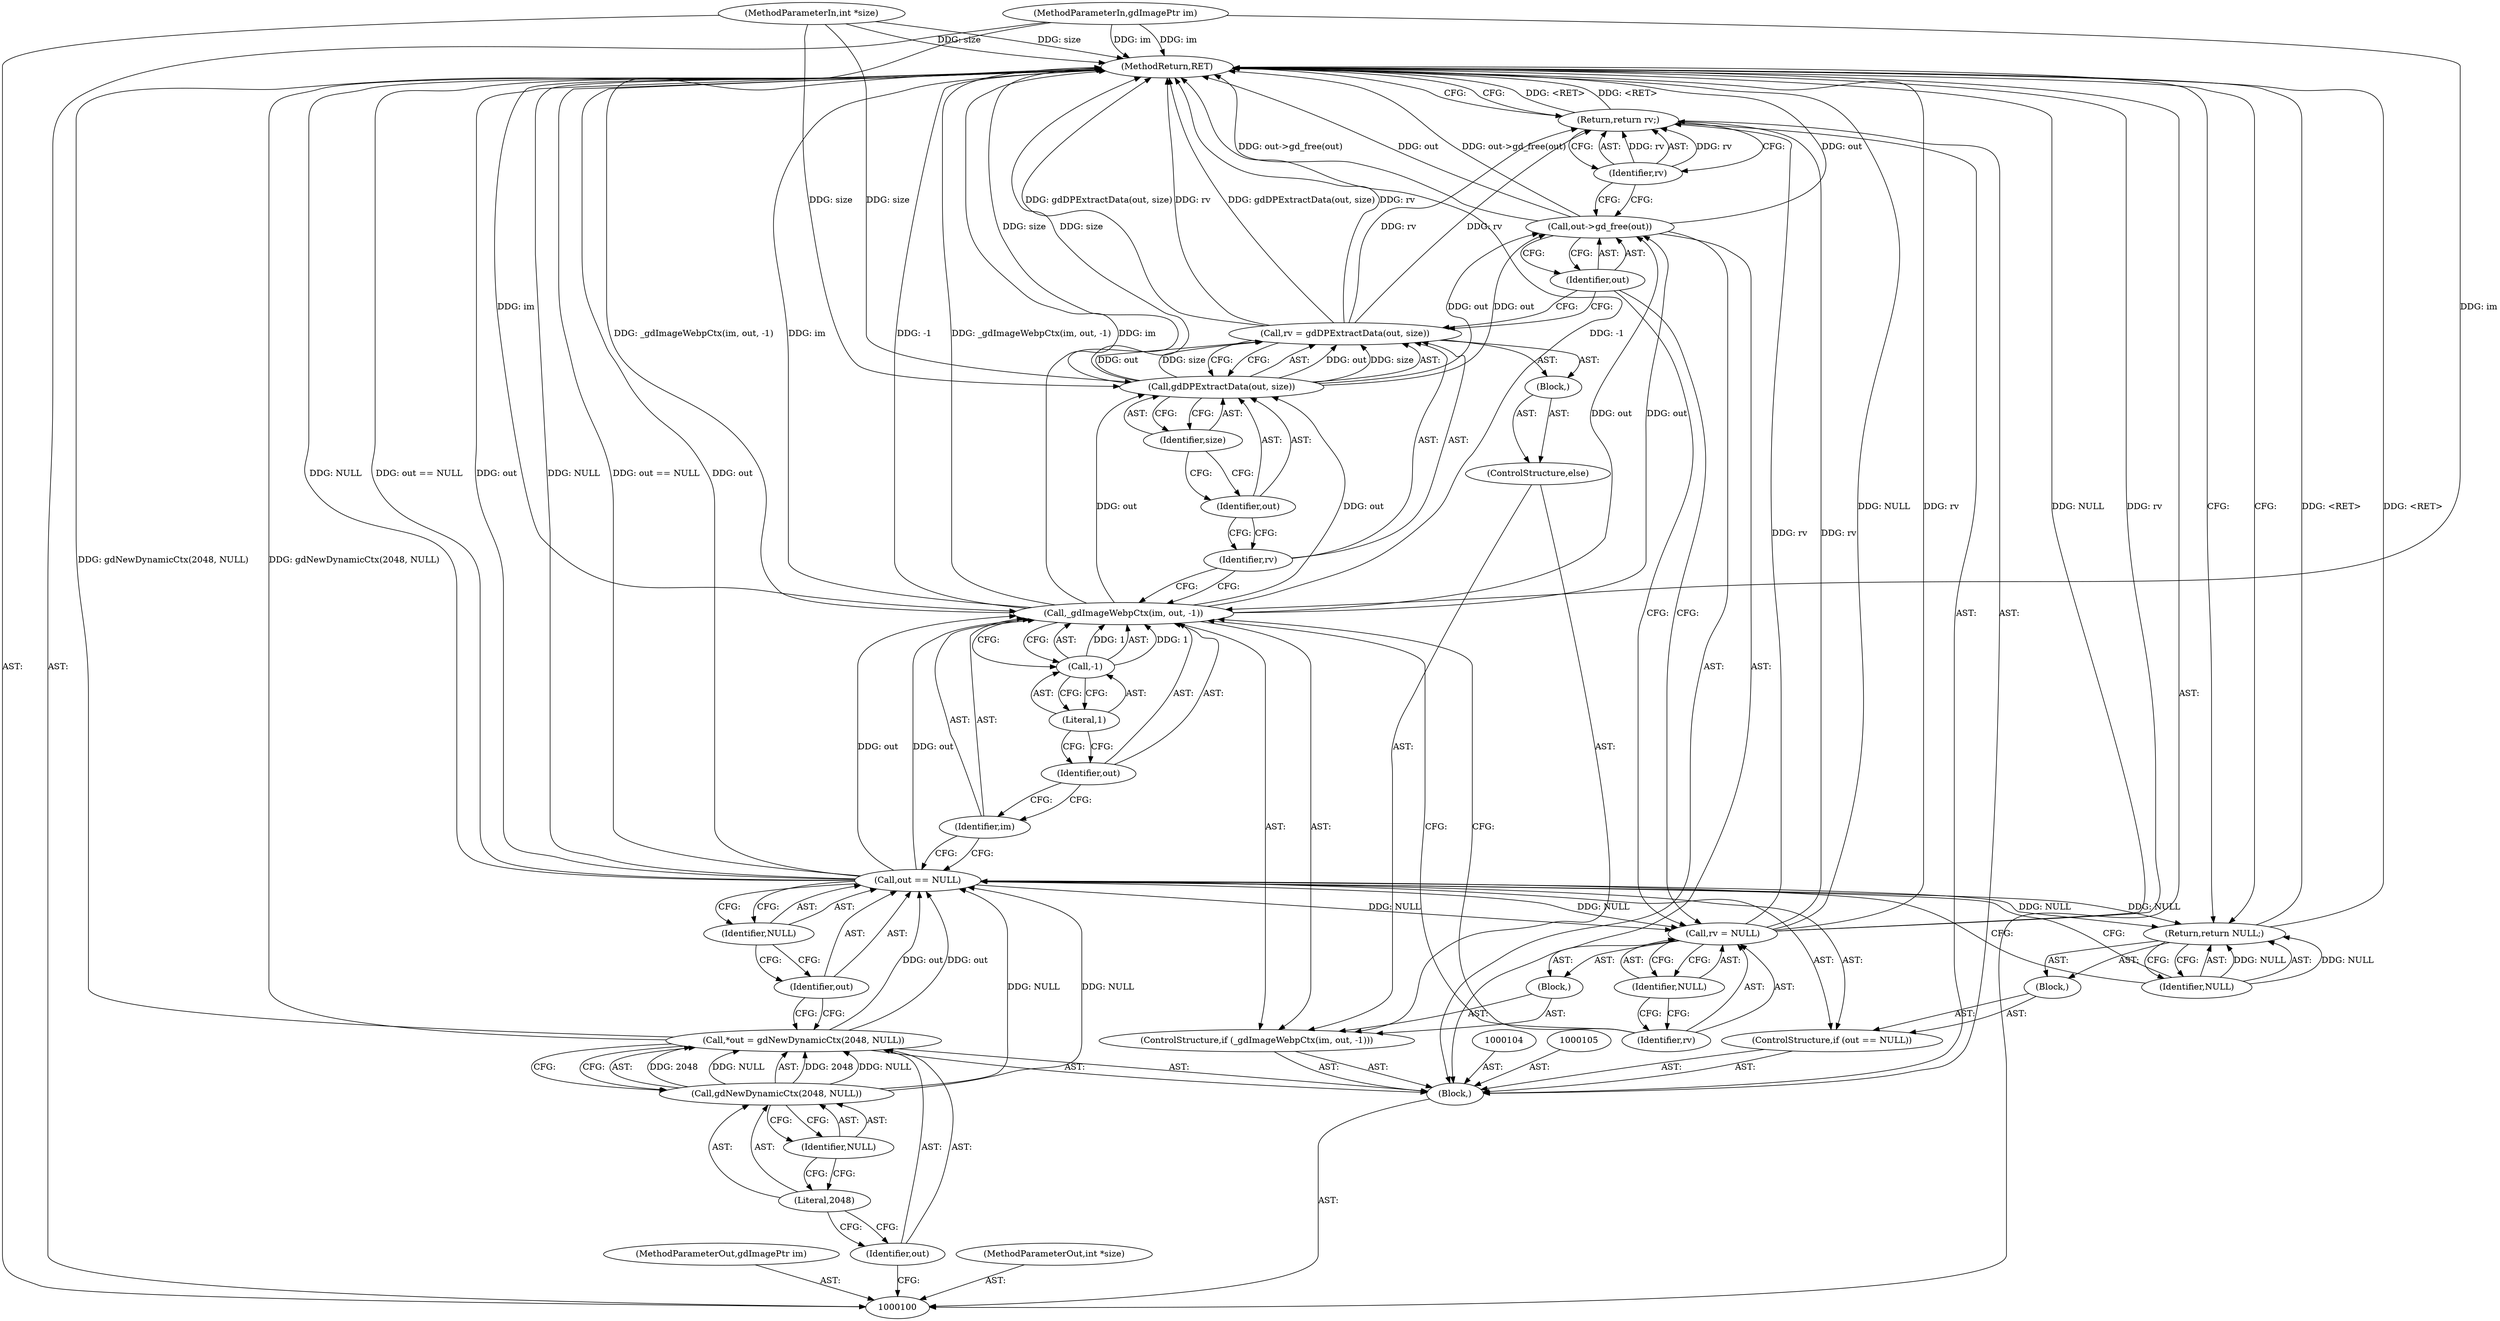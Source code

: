 digraph "0_libgd_a49feeae76d41959d85ee733925a4cf40bac61b2_2" {
"1000139" [label="(MethodReturn,RET)"];
"1000101" [label="(MethodParameterIn,gdImagePtr im)"];
"1000182" [label="(MethodParameterOut,gdImagePtr im)"];
"1000102" [label="(MethodParameterIn,int *size)"];
"1000183" [label="(MethodParameterOut,int *size)"];
"1000128" [label="(ControlStructure,else)"];
"1000129" [label="(Block,)"];
"1000130" [label="(Call,rv = gdDPExtractData(out, size))"];
"1000131" [label="(Identifier,rv)"];
"1000133" [label="(Identifier,out)"];
"1000134" [label="(Identifier,size)"];
"1000132" [label="(Call,gdDPExtractData(out, size))"];
"1000136" [label="(Identifier,out)"];
"1000135" [label="(Call,out->gd_free(out))"];
"1000137" [label="(Return,return rv;)"];
"1000138" [label="(Identifier,rv)"];
"1000103" [label="(Block,)"];
"1000107" [label="(Identifier,out)"];
"1000108" [label="(Call,gdNewDynamicCtx(2048, NULL))"];
"1000109" [label="(Literal,2048)"];
"1000110" [label="(Identifier,NULL)"];
"1000106" [label="(Call,*out = gdNewDynamicCtx(2048, NULL))"];
"1000114" [label="(Identifier,NULL)"];
"1000115" [label="(Block,)"];
"1000111" [label="(ControlStructure,if (out == NULL))"];
"1000112" [label="(Call,out == NULL)"];
"1000113" [label="(Identifier,out)"];
"1000117" [label="(Identifier,NULL)"];
"1000116" [label="(Return,return NULL;)"];
"1000118" [label="(ControlStructure,if (_gdImageWebpCtx(im, out, -1)))"];
"1000120" [label="(Identifier,im)"];
"1000121" [label="(Identifier,out)"];
"1000122" [label="(Call,-1)"];
"1000123" [label="(Literal,1)"];
"1000124" [label="(Block,)"];
"1000119" [label="(Call,_gdImageWebpCtx(im, out, -1))"];
"1000125" [label="(Call,rv = NULL)"];
"1000126" [label="(Identifier,rv)"];
"1000127" [label="(Identifier,NULL)"];
"1000139" -> "1000100"  [label="AST: "];
"1000139" -> "1000116"  [label="CFG: "];
"1000139" -> "1000137"  [label="CFG: "];
"1000106" -> "1000139"  [label="DDG: gdNewDynamicCtx(2048, NULL)"];
"1000112" -> "1000139"  [label="DDG: NULL"];
"1000112" -> "1000139"  [label="DDG: out == NULL"];
"1000112" -> "1000139"  [label="DDG: out"];
"1000130" -> "1000139"  [label="DDG: gdDPExtractData(out, size)"];
"1000130" -> "1000139"  [label="DDG: rv"];
"1000132" -> "1000139"  [label="DDG: size"];
"1000125" -> "1000139"  [label="DDG: NULL"];
"1000125" -> "1000139"  [label="DDG: rv"];
"1000119" -> "1000139"  [label="DDG: _gdImageWebpCtx(im, out, -1)"];
"1000119" -> "1000139"  [label="DDG: im"];
"1000119" -> "1000139"  [label="DDG: -1"];
"1000102" -> "1000139"  [label="DDG: size"];
"1000135" -> "1000139"  [label="DDG: out->gd_free(out)"];
"1000135" -> "1000139"  [label="DDG: out"];
"1000101" -> "1000139"  [label="DDG: im"];
"1000116" -> "1000139"  [label="DDG: <RET>"];
"1000137" -> "1000139"  [label="DDG: <RET>"];
"1000101" -> "1000100"  [label="AST: "];
"1000101" -> "1000139"  [label="DDG: im"];
"1000101" -> "1000119"  [label="DDG: im"];
"1000182" -> "1000100"  [label="AST: "];
"1000102" -> "1000100"  [label="AST: "];
"1000102" -> "1000139"  [label="DDG: size"];
"1000102" -> "1000132"  [label="DDG: size"];
"1000183" -> "1000100"  [label="AST: "];
"1000128" -> "1000118"  [label="AST: "];
"1000129" -> "1000128"  [label="AST: "];
"1000129" -> "1000128"  [label="AST: "];
"1000130" -> "1000129"  [label="AST: "];
"1000130" -> "1000129"  [label="AST: "];
"1000130" -> "1000132"  [label="CFG: "];
"1000131" -> "1000130"  [label="AST: "];
"1000132" -> "1000130"  [label="AST: "];
"1000136" -> "1000130"  [label="CFG: "];
"1000130" -> "1000139"  [label="DDG: gdDPExtractData(out, size)"];
"1000130" -> "1000139"  [label="DDG: rv"];
"1000132" -> "1000130"  [label="DDG: out"];
"1000132" -> "1000130"  [label="DDG: size"];
"1000130" -> "1000137"  [label="DDG: rv"];
"1000131" -> "1000130"  [label="AST: "];
"1000131" -> "1000119"  [label="CFG: "];
"1000133" -> "1000131"  [label="CFG: "];
"1000133" -> "1000132"  [label="AST: "];
"1000133" -> "1000131"  [label="CFG: "];
"1000134" -> "1000133"  [label="CFG: "];
"1000134" -> "1000132"  [label="AST: "];
"1000134" -> "1000133"  [label="CFG: "];
"1000132" -> "1000134"  [label="CFG: "];
"1000132" -> "1000130"  [label="AST: "];
"1000132" -> "1000134"  [label="CFG: "];
"1000133" -> "1000132"  [label="AST: "];
"1000134" -> "1000132"  [label="AST: "];
"1000130" -> "1000132"  [label="CFG: "];
"1000132" -> "1000139"  [label="DDG: size"];
"1000132" -> "1000130"  [label="DDG: out"];
"1000132" -> "1000130"  [label="DDG: size"];
"1000119" -> "1000132"  [label="DDG: out"];
"1000102" -> "1000132"  [label="DDG: size"];
"1000132" -> "1000135"  [label="DDG: out"];
"1000136" -> "1000135"  [label="AST: "];
"1000136" -> "1000125"  [label="CFG: "];
"1000136" -> "1000130"  [label="CFG: "];
"1000135" -> "1000136"  [label="CFG: "];
"1000135" -> "1000103"  [label="AST: "];
"1000135" -> "1000136"  [label="CFG: "];
"1000136" -> "1000135"  [label="AST: "];
"1000138" -> "1000135"  [label="CFG: "];
"1000135" -> "1000139"  [label="DDG: out->gd_free(out)"];
"1000135" -> "1000139"  [label="DDG: out"];
"1000119" -> "1000135"  [label="DDG: out"];
"1000132" -> "1000135"  [label="DDG: out"];
"1000137" -> "1000103"  [label="AST: "];
"1000137" -> "1000138"  [label="CFG: "];
"1000138" -> "1000137"  [label="AST: "];
"1000139" -> "1000137"  [label="CFG: "];
"1000137" -> "1000139"  [label="DDG: <RET>"];
"1000138" -> "1000137"  [label="DDG: rv"];
"1000125" -> "1000137"  [label="DDG: rv"];
"1000130" -> "1000137"  [label="DDG: rv"];
"1000138" -> "1000137"  [label="AST: "];
"1000138" -> "1000135"  [label="CFG: "];
"1000137" -> "1000138"  [label="CFG: "];
"1000138" -> "1000137"  [label="DDG: rv"];
"1000103" -> "1000100"  [label="AST: "];
"1000104" -> "1000103"  [label="AST: "];
"1000105" -> "1000103"  [label="AST: "];
"1000106" -> "1000103"  [label="AST: "];
"1000111" -> "1000103"  [label="AST: "];
"1000118" -> "1000103"  [label="AST: "];
"1000135" -> "1000103"  [label="AST: "];
"1000137" -> "1000103"  [label="AST: "];
"1000107" -> "1000106"  [label="AST: "];
"1000107" -> "1000100"  [label="CFG: "];
"1000109" -> "1000107"  [label="CFG: "];
"1000108" -> "1000106"  [label="AST: "];
"1000108" -> "1000110"  [label="CFG: "];
"1000109" -> "1000108"  [label="AST: "];
"1000110" -> "1000108"  [label="AST: "];
"1000106" -> "1000108"  [label="CFG: "];
"1000108" -> "1000106"  [label="DDG: 2048"];
"1000108" -> "1000106"  [label="DDG: NULL"];
"1000108" -> "1000112"  [label="DDG: NULL"];
"1000109" -> "1000108"  [label="AST: "];
"1000109" -> "1000107"  [label="CFG: "];
"1000110" -> "1000109"  [label="CFG: "];
"1000110" -> "1000108"  [label="AST: "];
"1000110" -> "1000109"  [label="CFG: "];
"1000108" -> "1000110"  [label="CFG: "];
"1000106" -> "1000103"  [label="AST: "];
"1000106" -> "1000108"  [label="CFG: "];
"1000107" -> "1000106"  [label="AST: "];
"1000108" -> "1000106"  [label="AST: "];
"1000113" -> "1000106"  [label="CFG: "];
"1000106" -> "1000139"  [label="DDG: gdNewDynamicCtx(2048, NULL)"];
"1000108" -> "1000106"  [label="DDG: 2048"];
"1000108" -> "1000106"  [label="DDG: NULL"];
"1000106" -> "1000112"  [label="DDG: out"];
"1000114" -> "1000112"  [label="AST: "];
"1000114" -> "1000113"  [label="CFG: "];
"1000112" -> "1000114"  [label="CFG: "];
"1000115" -> "1000111"  [label="AST: "];
"1000116" -> "1000115"  [label="AST: "];
"1000111" -> "1000103"  [label="AST: "];
"1000112" -> "1000111"  [label="AST: "];
"1000115" -> "1000111"  [label="AST: "];
"1000112" -> "1000111"  [label="AST: "];
"1000112" -> "1000114"  [label="CFG: "];
"1000113" -> "1000112"  [label="AST: "];
"1000114" -> "1000112"  [label="AST: "];
"1000117" -> "1000112"  [label="CFG: "];
"1000120" -> "1000112"  [label="CFG: "];
"1000112" -> "1000139"  [label="DDG: NULL"];
"1000112" -> "1000139"  [label="DDG: out == NULL"];
"1000112" -> "1000139"  [label="DDG: out"];
"1000106" -> "1000112"  [label="DDG: out"];
"1000108" -> "1000112"  [label="DDG: NULL"];
"1000112" -> "1000116"  [label="DDG: NULL"];
"1000112" -> "1000119"  [label="DDG: out"];
"1000112" -> "1000125"  [label="DDG: NULL"];
"1000113" -> "1000112"  [label="AST: "];
"1000113" -> "1000106"  [label="CFG: "];
"1000114" -> "1000113"  [label="CFG: "];
"1000117" -> "1000116"  [label="AST: "];
"1000117" -> "1000112"  [label="CFG: "];
"1000116" -> "1000117"  [label="CFG: "];
"1000117" -> "1000116"  [label="DDG: NULL"];
"1000116" -> "1000115"  [label="AST: "];
"1000116" -> "1000117"  [label="CFG: "];
"1000117" -> "1000116"  [label="AST: "];
"1000139" -> "1000116"  [label="CFG: "];
"1000116" -> "1000139"  [label="DDG: <RET>"];
"1000117" -> "1000116"  [label="DDG: NULL"];
"1000112" -> "1000116"  [label="DDG: NULL"];
"1000118" -> "1000103"  [label="AST: "];
"1000119" -> "1000118"  [label="AST: "];
"1000124" -> "1000118"  [label="AST: "];
"1000128" -> "1000118"  [label="AST: "];
"1000120" -> "1000119"  [label="AST: "];
"1000120" -> "1000112"  [label="CFG: "];
"1000121" -> "1000120"  [label="CFG: "];
"1000121" -> "1000119"  [label="AST: "];
"1000121" -> "1000120"  [label="CFG: "];
"1000123" -> "1000121"  [label="CFG: "];
"1000122" -> "1000119"  [label="AST: "];
"1000122" -> "1000123"  [label="CFG: "];
"1000123" -> "1000122"  [label="AST: "];
"1000119" -> "1000122"  [label="CFG: "];
"1000122" -> "1000119"  [label="DDG: 1"];
"1000123" -> "1000122"  [label="AST: "];
"1000123" -> "1000121"  [label="CFG: "];
"1000122" -> "1000123"  [label="CFG: "];
"1000124" -> "1000118"  [label="AST: "];
"1000125" -> "1000124"  [label="AST: "];
"1000119" -> "1000118"  [label="AST: "];
"1000119" -> "1000122"  [label="CFG: "];
"1000120" -> "1000119"  [label="AST: "];
"1000121" -> "1000119"  [label="AST: "];
"1000122" -> "1000119"  [label="AST: "];
"1000126" -> "1000119"  [label="CFG: "];
"1000131" -> "1000119"  [label="CFG: "];
"1000119" -> "1000139"  [label="DDG: _gdImageWebpCtx(im, out, -1)"];
"1000119" -> "1000139"  [label="DDG: im"];
"1000119" -> "1000139"  [label="DDG: -1"];
"1000101" -> "1000119"  [label="DDG: im"];
"1000112" -> "1000119"  [label="DDG: out"];
"1000122" -> "1000119"  [label="DDG: 1"];
"1000119" -> "1000132"  [label="DDG: out"];
"1000119" -> "1000135"  [label="DDG: out"];
"1000125" -> "1000124"  [label="AST: "];
"1000125" -> "1000127"  [label="CFG: "];
"1000126" -> "1000125"  [label="AST: "];
"1000127" -> "1000125"  [label="AST: "];
"1000136" -> "1000125"  [label="CFG: "];
"1000125" -> "1000139"  [label="DDG: NULL"];
"1000125" -> "1000139"  [label="DDG: rv"];
"1000112" -> "1000125"  [label="DDG: NULL"];
"1000125" -> "1000137"  [label="DDG: rv"];
"1000126" -> "1000125"  [label="AST: "];
"1000126" -> "1000119"  [label="CFG: "];
"1000127" -> "1000126"  [label="CFG: "];
"1000127" -> "1000125"  [label="AST: "];
"1000127" -> "1000126"  [label="CFG: "];
"1000125" -> "1000127"  [label="CFG: "];
}
